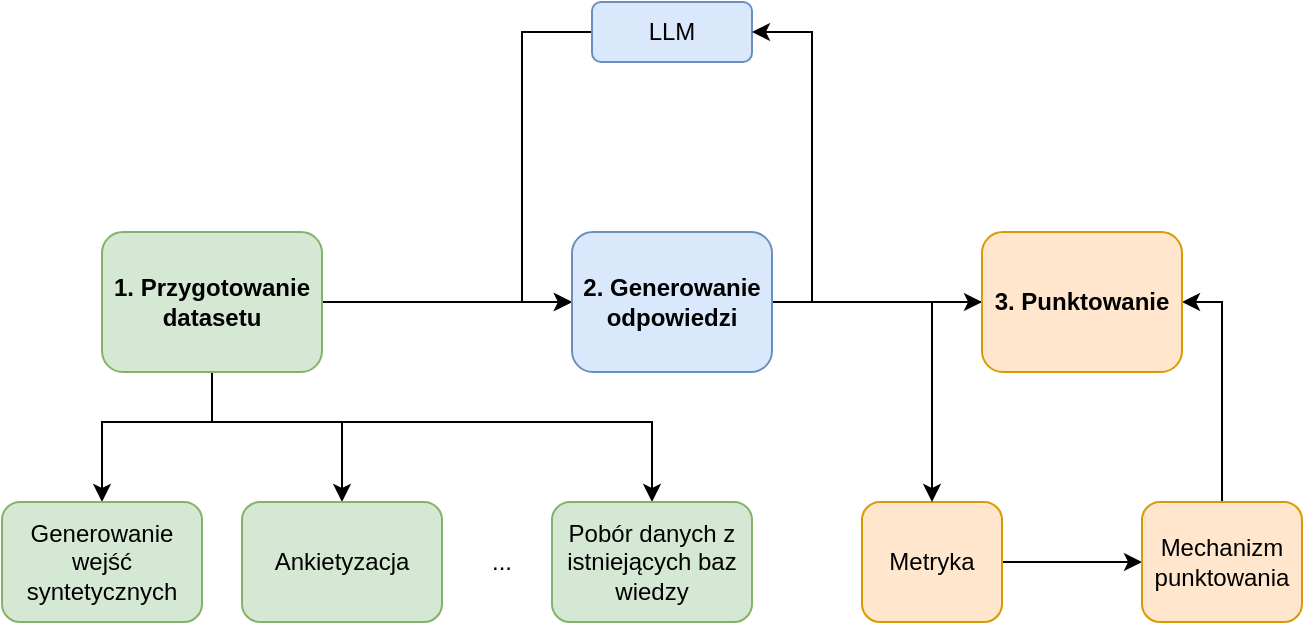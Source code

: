 <mxfile version="25.0.3">
  <diagram name="Strona-1" id="eW9QKG2AWJagkTKLQkT1">
    <mxGraphModel dx="823" dy="747" grid="1" gridSize="10" guides="1" tooltips="1" connect="1" arrows="1" fold="1" page="1" pageScale="1" pageWidth="827" pageHeight="1169" math="0" shadow="0">
      <root>
        <mxCell id="0" />
        <mxCell id="1" parent="0" />
        <mxCell id="XZbeVyt0j9qz8RhEK7w--8" value="" style="edgeStyle=orthogonalEdgeStyle;rounded=0;orthogonalLoop=1;jettySize=auto;html=1;" edge="1" parent="1" source="XZbeVyt0j9qz8RhEK7w--2" target="XZbeVyt0j9qz8RhEK7w--7">
          <mxGeometry relative="1" as="geometry">
            <Array as="points">
              <mxPoint x="125" y="560" />
              <mxPoint x="70" y="560" />
            </Array>
          </mxGeometry>
        </mxCell>
        <mxCell id="XZbeVyt0j9qz8RhEK7w--30" style="edgeStyle=orthogonalEdgeStyle;rounded=0;orthogonalLoop=1;jettySize=auto;html=1;entryX=0.5;entryY=0;entryDx=0;entryDy=0;" edge="1" parent="1" source="XZbeVyt0j9qz8RhEK7w--2" target="XZbeVyt0j9qz8RhEK7w--10">
          <mxGeometry relative="1" as="geometry">
            <Array as="points">
              <mxPoint x="125" y="560" />
              <mxPoint x="190" y="560" />
            </Array>
          </mxGeometry>
        </mxCell>
        <mxCell id="XZbeVyt0j9qz8RhEK7w--33" style="edgeStyle=orthogonalEdgeStyle;rounded=0;orthogonalLoop=1;jettySize=auto;html=1;entryX=0;entryY=0.5;entryDx=0;entryDy=0;" edge="1" parent="1" source="XZbeVyt0j9qz8RhEK7w--2" target="XZbeVyt0j9qz8RhEK7w--26">
          <mxGeometry relative="1" as="geometry" />
        </mxCell>
        <mxCell id="XZbeVyt0j9qz8RhEK7w--38" style="edgeStyle=orthogonalEdgeStyle;rounded=0;orthogonalLoop=1;jettySize=auto;html=1;entryX=0.5;entryY=0;entryDx=0;entryDy=0;" edge="1" parent="1" source="XZbeVyt0j9qz8RhEK7w--2" target="XZbeVyt0j9qz8RhEK7w--18">
          <mxGeometry relative="1" as="geometry">
            <Array as="points">
              <mxPoint x="125" y="560" />
              <mxPoint x="345" y="560" />
            </Array>
          </mxGeometry>
        </mxCell>
        <mxCell id="XZbeVyt0j9qz8RhEK7w--2" value="&lt;b&gt;1. Przygotowanie datasetu&lt;/b&gt;" style="rounded=1;whiteSpace=wrap;html=1;fillColor=#d5e8d4;strokeColor=#82b366;" vertex="1" parent="1">
          <mxGeometry x="70" y="465" width="110" height="70" as="geometry" />
        </mxCell>
        <mxCell id="XZbeVyt0j9qz8RhEK7w--7" value="Generowanie wejść syntetycznych" style="whiteSpace=wrap;html=1;fillColor=#d5e8d4;strokeColor=#82b366;rounded=1;" vertex="1" parent="1">
          <mxGeometry x="20" y="600" width="100" height="60" as="geometry" />
        </mxCell>
        <mxCell id="XZbeVyt0j9qz8RhEK7w--10" value="Ankietyzacja" style="whiteSpace=wrap;html=1;fillColor=#d5e8d4;strokeColor=#82b366;rounded=1;" vertex="1" parent="1">
          <mxGeometry x="140" y="600" width="100" height="60" as="geometry" />
        </mxCell>
        <mxCell id="XZbeVyt0j9qz8RhEK7w--35" style="edgeStyle=orthogonalEdgeStyle;rounded=0;orthogonalLoop=1;jettySize=auto;html=1;entryX=0;entryY=0.5;entryDx=0;entryDy=0;exitX=0;exitY=0.5;exitDx=0;exitDy=0;" edge="1" parent="1" source="XZbeVyt0j9qz8RhEK7w--11" target="XZbeVyt0j9qz8RhEK7w--26">
          <mxGeometry relative="1" as="geometry">
            <Array as="points">
              <mxPoint x="280" y="365" />
              <mxPoint x="280" y="500" />
            </Array>
          </mxGeometry>
        </mxCell>
        <mxCell id="XZbeVyt0j9qz8RhEK7w--11" value="LLM" style="whiteSpace=wrap;html=1;fillColor=#dae8fc;strokeColor=#6c8ebf;rounded=1;" vertex="1" parent="1">
          <mxGeometry x="315" y="350" width="80" height="30" as="geometry" />
        </mxCell>
        <mxCell id="XZbeVyt0j9qz8RhEK7w--18" value="Pobór danych z istniejących baz wiedzy" style="whiteSpace=wrap;html=1;fillColor=#d5e8d4;strokeColor=#82b366;rounded=1;" vertex="1" parent="1">
          <mxGeometry x="295" y="600" width="100" height="60" as="geometry" />
        </mxCell>
        <mxCell id="XZbeVyt0j9qz8RhEK7w--42" style="edgeStyle=orthogonalEdgeStyle;rounded=0;orthogonalLoop=1;jettySize=auto;html=1;entryX=0;entryY=0.5;entryDx=0;entryDy=0;" edge="1" parent="1" source="XZbeVyt0j9qz8RhEK7w--21" target="XZbeVyt0j9qz8RhEK7w--22">
          <mxGeometry relative="1" as="geometry" />
        </mxCell>
        <mxCell id="XZbeVyt0j9qz8RhEK7w--21" value="Metryka" style="whiteSpace=wrap;html=1;fillColor=#ffe6cc;strokeColor=#d79b00;rounded=1;" vertex="1" parent="1">
          <mxGeometry x="450" y="600" width="70" height="60" as="geometry" />
        </mxCell>
        <mxCell id="XZbeVyt0j9qz8RhEK7w--43" style="edgeStyle=orthogonalEdgeStyle;rounded=0;orthogonalLoop=1;jettySize=auto;html=1;entryX=1;entryY=0.5;entryDx=0;entryDy=0;exitX=0.5;exitY=0;exitDx=0;exitDy=0;" edge="1" parent="1" source="XZbeVyt0j9qz8RhEK7w--22" target="XZbeVyt0j9qz8RhEK7w--27">
          <mxGeometry relative="1" as="geometry" />
        </mxCell>
        <mxCell id="XZbeVyt0j9qz8RhEK7w--22" value="Mechanizm punktowania" style="whiteSpace=wrap;html=1;fillColor=#ffe6cc;strokeColor=#d79b00;rounded=1;" vertex="1" parent="1">
          <mxGeometry x="590" y="600" width="80" height="60" as="geometry" />
        </mxCell>
        <mxCell id="XZbeVyt0j9qz8RhEK7w--34" style="edgeStyle=orthogonalEdgeStyle;rounded=0;orthogonalLoop=1;jettySize=auto;html=1;entryX=1;entryY=0.5;entryDx=0;entryDy=0;exitX=1;exitY=0.5;exitDx=0;exitDy=0;" edge="1" parent="1" source="XZbeVyt0j9qz8RhEK7w--26" target="XZbeVyt0j9qz8RhEK7w--11">
          <mxGeometry relative="1" as="geometry" />
        </mxCell>
        <mxCell id="XZbeVyt0j9qz8RhEK7w--39" style="edgeStyle=orthogonalEdgeStyle;rounded=0;orthogonalLoop=1;jettySize=auto;html=1;entryX=0;entryY=0.5;entryDx=0;entryDy=0;" edge="1" parent="1" source="XZbeVyt0j9qz8RhEK7w--26" target="XZbeVyt0j9qz8RhEK7w--27">
          <mxGeometry relative="1" as="geometry" />
        </mxCell>
        <mxCell id="XZbeVyt0j9qz8RhEK7w--26" value="&lt;b&gt;2. Generowanie odpowiedzi&lt;/b&gt;" style="rounded=1;whiteSpace=wrap;html=1;fillColor=#dae8fc;strokeColor=#6c8ebf;" vertex="1" parent="1">
          <mxGeometry x="305" y="465" width="100" height="70" as="geometry" />
        </mxCell>
        <mxCell id="XZbeVyt0j9qz8RhEK7w--41" style="edgeStyle=orthogonalEdgeStyle;rounded=0;orthogonalLoop=1;jettySize=auto;html=1;entryX=0.5;entryY=0;entryDx=0;entryDy=0;exitX=0;exitY=0.5;exitDx=0;exitDy=0;" edge="1" parent="1" source="XZbeVyt0j9qz8RhEK7w--27" target="XZbeVyt0j9qz8RhEK7w--21">
          <mxGeometry relative="1" as="geometry" />
        </mxCell>
        <mxCell id="XZbeVyt0j9qz8RhEK7w--27" value="&lt;b&gt;3. Punktowanie&lt;/b&gt;" style="rounded=1;whiteSpace=wrap;html=1;fillColor=#ffe6cc;strokeColor=#d79b00;" vertex="1" parent="1">
          <mxGeometry x="510" y="465" width="100" height="70" as="geometry" />
        </mxCell>
        <mxCell id="XZbeVyt0j9qz8RhEK7w--37" value="..." style="text;html=1;align=center;verticalAlign=middle;whiteSpace=wrap;rounded=0;" vertex="1" parent="1">
          <mxGeometry x="240" y="615" width="60" height="30" as="geometry" />
        </mxCell>
      </root>
    </mxGraphModel>
  </diagram>
</mxfile>
